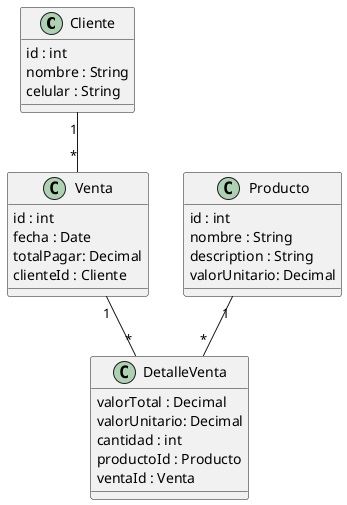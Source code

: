 @startuml

class Cliente{
    id : int
    nombre : String
    celular : String
}

class Producto{
    id : int
    nombre : String
    description : String
    valorUnitario: Decimal    
}

class Venta{
    id : int
    fecha : Date
    totalPagar: Decimal
    clienteId : Cliente
}

class DetalleVenta{
    valorTotal : Decimal
    valorUnitario: Decimal
   cantidad : int
   productoId : Producto
   ventaId : Venta
}

Cliente "1" -- "*"  Venta
Venta "1" -- "*" DetalleVenta
Producto "1" -- "*" DetalleVenta

@enduml